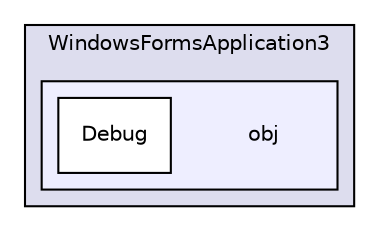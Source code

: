 digraph "WindowsFormsApplication3/obj" {
  compound=true
  node [ fontsize="10", fontname="Helvetica"];
  edge [ labelfontsize="10", labelfontname="Helvetica"];
  subgraph clusterdir_96caad0166c2d8dcea48ec6de6940029 {
    graph [ bgcolor="#ddddee", pencolor="black", label="WindowsFormsApplication3" fontname="Helvetica", fontsize="10", URL="dir_96caad0166c2d8dcea48ec6de6940029.html"]
  subgraph clusterdir_a3513742d7318ad19be6c86f421f80cb {
    graph [ bgcolor="#eeeeff", pencolor="black", label="" URL="dir_a3513742d7318ad19be6c86f421f80cb.html"];
    dir_a3513742d7318ad19be6c86f421f80cb [shape=plaintext label="obj"];
    dir_e3869e0d5f87be7102a7cf2287710f14 [shape=box label="Debug" color="black" fillcolor="white" style="filled" URL="dir_e3869e0d5f87be7102a7cf2287710f14.html"];
  }
  }
}
